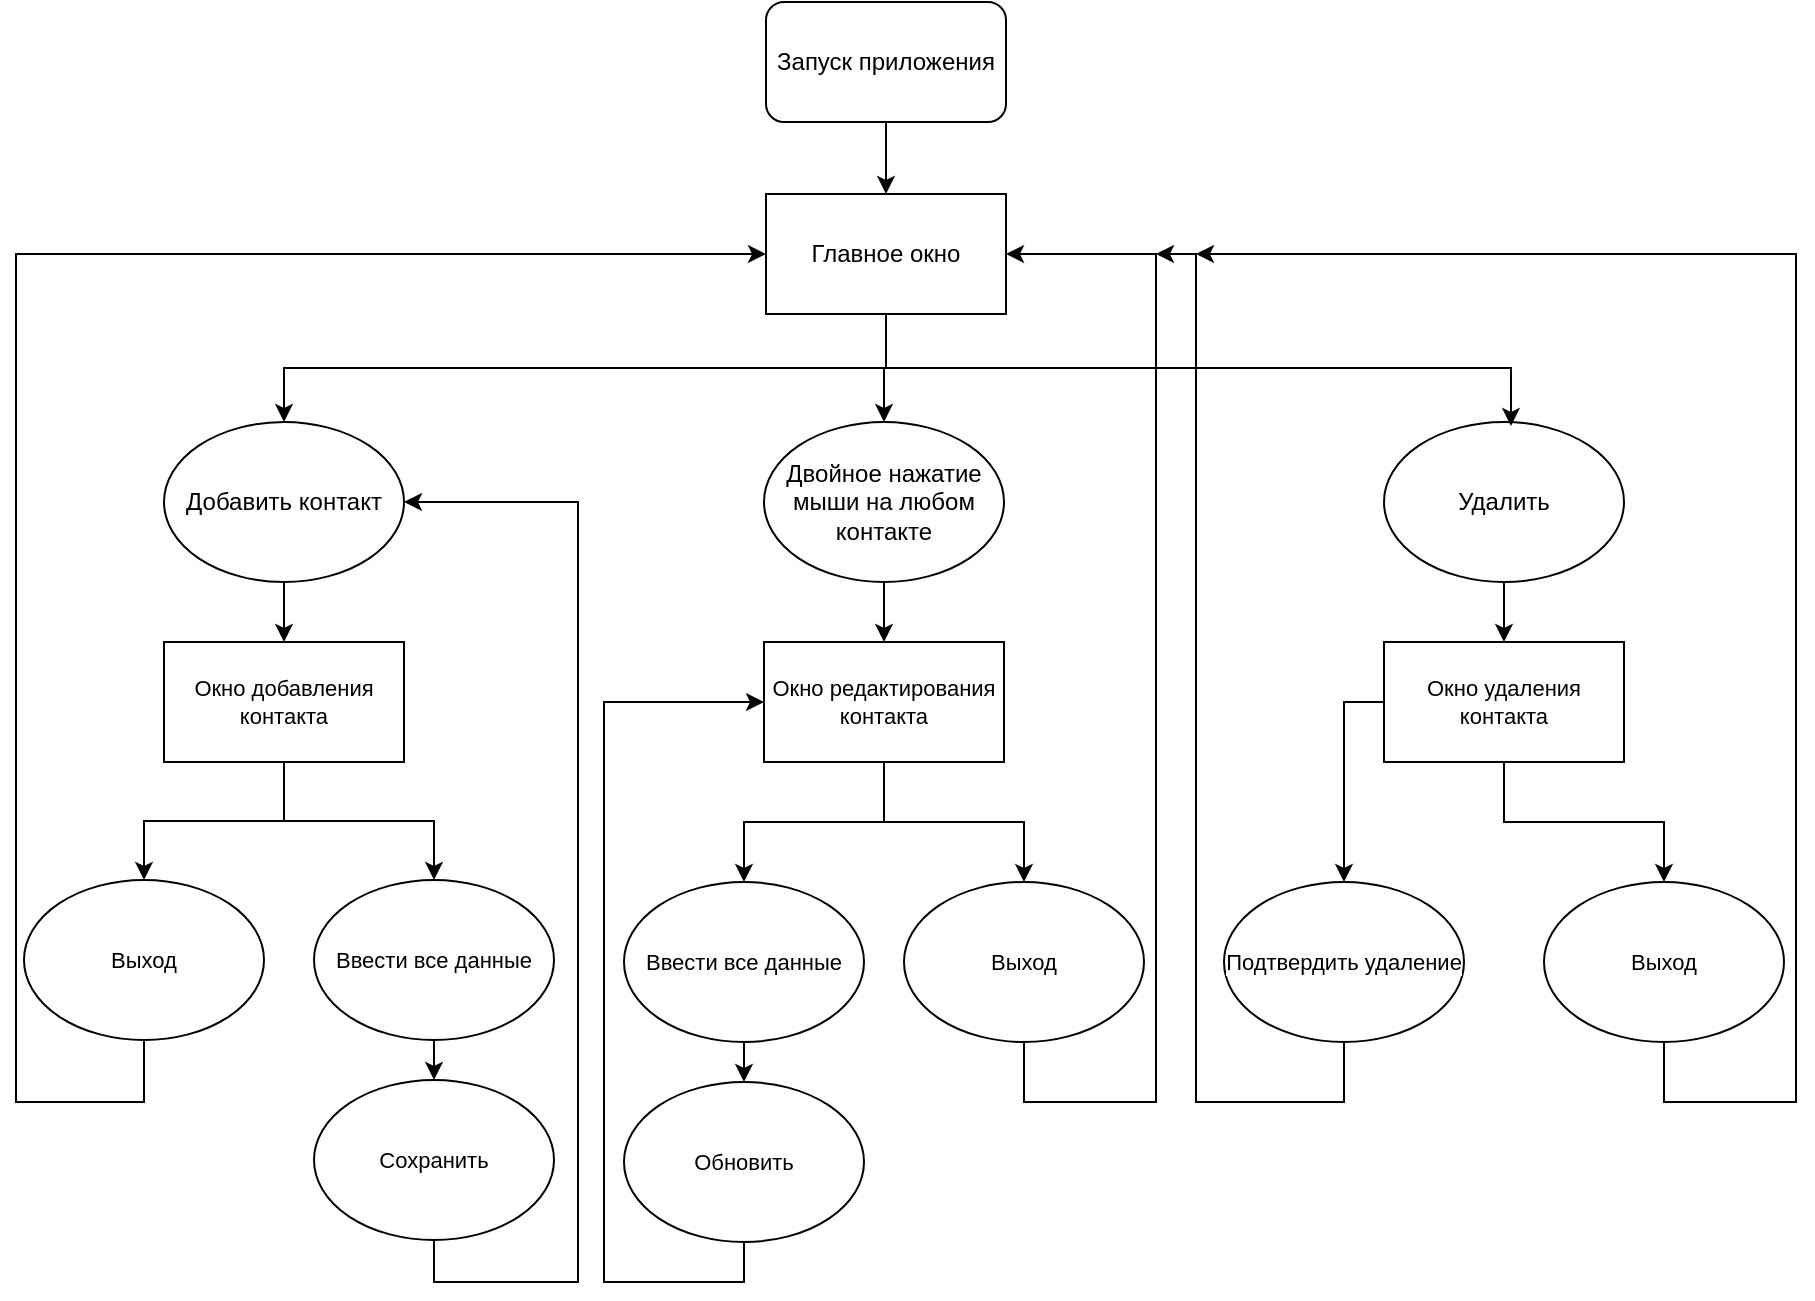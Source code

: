 <mxfile version="24.4.13" type="device">
  <diagram name="Page-1" id="sCw2YLnycdu_xZzZZn5m">
    <mxGraphModel dx="2215" dy="659" grid="1" gridSize="10" guides="1" tooltips="1" connect="1" arrows="1" fold="1" page="1" pageScale="1" pageWidth="850" pageHeight="1100" math="0" shadow="0">
      <root>
        <mxCell id="0" />
        <mxCell id="1" parent="0" />
        <mxCell id="ICeQLScM6oGGP_rGnlDz-7" style="edgeStyle=orthogonalEdgeStyle;rounded=0;orthogonalLoop=1;jettySize=auto;html=1;entryX=0.5;entryY=0;entryDx=0;entryDy=0;curved=1;" edge="1" parent="1" source="ICeQLScM6oGGP_rGnlDz-1" target="ICeQLScM6oGGP_rGnlDz-2">
          <mxGeometry relative="1" as="geometry" />
        </mxCell>
        <mxCell id="ICeQLScM6oGGP_rGnlDz-1" value="Запуск приложения" style="rounded=1;whiteSpace=wrap;html=1;" vertex="1" parent="1">
          <mxGeometry x="365" y="40" width="120" height="60" as="geometry" />
        </mxCell>
        <mxCell id="ICeQLScM6oGGP_rGnlDz-8" style="edgeStyle=orthogonalEdgeStyle;rounded=0;orthogonalLoop=1;jettySize=auto;html=1;entryX=0.5;entryY=0;entryDx=0;entryDy=0;strokeColor=default;align=center;verticalAlign=middle;fontFamily=Helvetica;fontSize=11;fontColor=default;labelBackgroundColor=default;endArrow=classic;exitX=0.5;exitY=1;exitDx=0;exitDy=0;" edge="1" parent="1" source="ICeQLScM6oGGP_rGnlDz-2" target="ICeQLScM6oGGP_rGnlDz-3">
          <mxGeometry relative="1" as="geometry" />
        </mxCell>
        <mxCell id="ICeQLScM6oGGP_rGnlDz-9" style="edgeStyle=orthogonalEdgeStyle;rounded=0;orthogonalLoop=1;jettySize=auto;html=1;entryX=0.5;entryY=0;entryDx=0;entryDy=0;strokeColor=default;align=center;verticalAlign=middle;fontFamily=Helvetica;fontSize=11;fontColor=default;labelBackgroundColor=default;endArrow=classic;" edge="1" parent="1" source="ICeQLScM6oGGP_rGnlDz-2" target="ICeQLScM6oGGP_rGnlDz-5">
          <mxGeometry relative="1" as="geometry" />
        </mxCell>
        <mxCell id="ICeQLScM6oGGP_rGnlDz-2" value="Главное окно" style="rounded=0;whiteSpace=wrap;html=1;" vertex="1" parent="1">
          <mxGeometry x="365" y="136" width="120" height="60" as="geometry" />
        </mxCell>
        <mxCell id="ICeQLScM6oGGP_rGnlDz-12" style="edgeStyle=orthogonalEdgeStyle;curved=1;rounded=0;orthogonalLoop=1;jettySize=auto;html=1;entryX=0.5;entryY=0;entryDx=0;entryDy=0;strokeColor=default;align=center;verticalAlign=middle;fontFamily=Helvetica;fontSize=11;fontColor=default;labelBackgroundColor=default;endArrow=classic;" edge="1" parent="1" source="ICeQLScM6oGGP_rGnlDz-3" target="ICeQLScM6oGGP_rGnlDz-11">
          <mxGeometry relative="1" as="geometry" />
        </mxCell>
        <mxCell id="ICeQLScM6oGGP_rGnlDz-3" value="Добавить контакт" style="ellipse;whiteSpace=wrap;html=1;" vertex="1" parent="1">
          <mxGeometry x="64" y="250" width="120" height="80" as="geometry" />
        </mxCell>
        <mxCell id="ICeQLScM6oGGP_rGnlDz-36" style="edgeStyle=orthogonalEdgeStyle;rounded=0;orthogonalLoop=1;jettySize=auto;html=1;strokeColor=default;align=center;verticalAlign=middle;fontFamily=Helvetica;fontSize=11;fontColor=default;labelBackgroundColor=default;endArrow=classic;" edge="1" parent="1" source="ICeQLScM6oGGP_rGnlDz-4" target="ICeQLScM6oGGP_rGnlDz-32">
          <mxGeometry relative="1" as="geometry" />
        </mxCell>
        <mxCell id="ICeQLScM6oGGP_rGnlDz-4" value="Удалить" style="ellipse;whiteSpace=wrap;html=1;" vertex="1" parent="1">
          <mxGeometry x="674" y="250" width="120" height="80" as="geometry" />
        </mxCell>
        <mxCell id="ICeQLScM6oGGP_rGnlDz-23" style="edgeStyle=orthogonalEdgeStyle;rounded=0;orthogonalLoop=1;jettySize=auto;html=1;entryX=0.5;entryY=0;entryDx=0;entryDy=0;strokeColor=default;align=center;verticalAlign=middle;fontFamily=Helvetica;fontSize=11;fontColor=default;labelBackgroundColor=default;endArrow=classic;" edge="1" parent="1" source="ICeQLScM6oGGP_rGnlDz-5" target="ICeQLScM6oGGP_rGnlDz-22">
          <mxGeometry relative="1" as="geometry" />
        </mxCell>
        <mxCell id="ICeQLScM6oGGP_rGnlDz-5" value="Двойное нажатие мыши на любом контакте" style="ellipse;whiteSpace=wrap;html=1;" vertex="1" parent="1">
          <mxGeometry x="364" y="250" width="120" height="80" as="geometry" />
        </mxCell>
        <mxCell id="ICeQLScM6oGGP_rGnlDz-10" style="edgeStyle=orthogonalEdgeStyle;rounded=0;orthogonalLoop=1;jettySize=auto;html=1;entryX=0.529;entryY=0.025;entryDx=0;entryDy=0;entryPerimeter=0;strokeColor=default;align=center;verticalAlign=middle;fontFamily=Helvetica;fontSize=11;fontColor=default;labelBackgroundColor=default;endArrow=classic;exitX=0.5;exitY=1;exitDx=0;exitDy=0;" edge="1" parent="1" source="ICeQLScM6oGGP_rGnlDz-2" target="ICeQLScM6oGGP_rGnlDz-4">
          <mxGeometry relative="1" as="geometry" />
        </mxCell>
        <mxCell id="ICeQLScM6oGGP_rGnlDz-16" style="edgeStyle=orthogonalEdgeStyle;rounded=0;orthogonalLoop=1;jettySize=auto;html=1;entryX=0.5;entryY=0;entryDx=0;entryDy=0;strokeColor=default;align=center;verticalAlign=middle;fontFamily=Helvetica;fontSize=11;fontColor=default;labelBackgroundColor=default;endArrow=classic;" edge="1" parent="1" source="ICeQLScM6oGGP_rGnlDz-11" target="ICeQLScM6oGGP_rGnlDz-14">
          <mxGeometry relative="1" as="geometry" />
        </mxCell>
        <mxCell id="ICeQLScM6oGGP_rGnlDz-17" style="edgeStyle=orthogonalEdgeStyle;rounded=0;orthogonalLoop=1;jettySize=auto;html=1;entryX=0.5;entryY=0;entryDx=0;entryDy=0;strokeColor=default;align=center;verticalAlign=middle;fontFamily=Helvetica;fontSize=11;fontColor=default;labelBackgroundColor=default;endArrow=classic;" edge="1" parent="1" source="ICeQLScM6oGGP_rGnlDz-11" target="ICeQLScM6oGGP_rGnlDz-13">
          <mxGeometry relative="1" as="geometry" />
        </mxCell>
        <mxCell id="ICeQLScM6oGGP_rGnlDz-11" value="Окно добавления контакта" style="rounded=0;whiteSpace=wrap;html=1;fontFamily=Helvetica;fontSize=11;fontColor=default;labelBackgroundColor=default;" vertex="1" parent="1">
          <mxGeometry x="64" y="360" width="120" height="60" as="geometry" />
        </mxCell>
        <mxCell id="ICeQLScM6oGGP_rGnlDz-18" style="edgeStyle=orthogonalEdgeStyle;curved=1;rounded=0;orthogonalLoop=1;jettySize=auto;html=1;strokeColor=default;align=center;verticalAlign=middle;fontFamily=Helvetica;fontSize=11;fontColor=default;labelBackgroundColor=default;endArrow=classic;" edge="1" parent="1" source="ICeQLScM6oGGP_rGnlDz-13" target="ICeQLScM6oGGP_rGnlDz-15">
          <mxGeometry relative="1" as="geometry" />
        </mxCell>
        <mxCell id="ICeQLScM6oGGP_rGnlDz-13" value="Ввести все данные" style="ellipse;whiteSpace=wrap;html=1;fontFamily=Helvetica;fontSize=11;fontColor=default;labelBackgroundColor=default;" vertex="1" parent="1">
          <mxGeometry x="139" y="479" width="120" height="80" as="geometry" />
        </mxCell>
        <mxCell id="ICeQLScM6oGGP_rGnlDz-41" style="edgeStyle=orthogonalEdgeStyle;rounded=0;orthogonalLoop=1;jettySize=auto;html=1;entryX=0;entryY=0.5;entryDx=0;entryDy=0;strokeColor=default;align=center;verticalAlign=middle;fontFamily=Helvetica;fontSize=11;fontColor=default;labelBackgroundColor=default;endArrow=classic;exitX=0.5;exitY=1;exitDx=0;exitDy=0;" edge="1" parent="1" source="ICeQLScM6oGGP_rGnlDz-14" target="ICeQLScM6oGGP_rGnlDz-2">
          <mxGeometry relative="1" as="geometry">
            <Array as="points">
              <mxPoint x="54" y="590" />
              <mxPoint x="-10" y="590" />
              <mxPoint x="-10" y="166" />
            </Array>
          </mxGeometry>
        </mxCell>
        <mxCell id="ICeQLScM6oGGP_rGnlDz-14" value="Выход" style="ellipse;whiteSpace=wrap;html=1;fontFamily=Helvetica;fontSize=11;fontColor=default;labelBackgroundColor=default;" vertex="1" parent="1">
          <mxGeometry x="-6" y="479" width="120" height="80" as="geometry" />
        </mxCell>
        <mxCell id="ICeQLScM6oGGP_rGnlDz-19" style="edgeStyle=orthogonalEdgeStyle;rounded=0;orthogonalLoop=1;jettySize=auto;html=1;entryX=1;entryY=0.5;entryDx=0;entryDy=0;strokeColor=default;align=center;verticalAlign=middle;fontFamily=Helvetica;fontSize=11;fontColor=default;labelBackgroundColor=default;endArrow=classic;exitX=0.5;exitY=1;exitDx=0;exitDy=0;" edge="1" parent="1" source="ICeQLScM6oGGP_rGnlDz-15" target="ICeQLScM6oGGP_rGnlDz-3">
          <mxGeometry relative="1" as="geometry">
            <Array as="points">
              <mxPoint x="199" y="680" />
              <mxPoint x="271" y="680" />
              <mxPoint x="271" y="290" />
            </Array>
          </mxGeometry>
        </mxCell>
        <mxCell id="ICeQLScM6oGGP_rGnlDz-15" value="Сохранить" style="ellipse;whiteSpace=wrap;html=1;fontFamily=Helvetica;fontSize=11;fontColor=default;labelBackgroundColor=default;" vertex="1" parent="1">
          <mxGeometry x="139" y="579" width="120" height="80" as="geometry" />
        </mxCell>
        <mxCell id="ICeQLScM6oGGP_rGnlDz-28" style="edgeStyle=orthogonalEdgeStyle;rounded=0;orthogonalLoop=1;jettySize=auto;html=1;strokeColor=default;align=center;verticalAlign=middle;fontFamily=Helvetica;fontSize=11;fontColor=default;labelBackgroundColor=default;endArrow=classic;" edge="1" parent="1" source="ICeQLScM6oGGP_rGnlDz-22" target="ICeQLScM6oGGP_rGnlDz-25">
          <mxGeometry relative="1" as="geometry" />
        </mxCell>
        <mxCell id="ICeQLScM6oGGP_rGnlDz-30" style="edgeStyle=orthogonalEdgeStyle;rounded=0;orthogonalLoop=1;jettySize=auto;html=1;entryX=0.5;entryY=0;entryDx=0;entryDy=0;strokeColor=default;align=center;verticalAlign=middle;fontFamily=Helvetica;fontSize=11;fontColor=default;labelBackgroundColor=default;endArrow=classic;" edge="1" parent="1" source="ICeQLScM6oGGP_rGnlDz-22" target="ICeQLScM6oGGP_rGnlDz-29">
          <mxGeometry relative="1" as="geometry" />
        </mxCell>
        <mxCell id="ICeQLScM6oGGP_rGnlDz-22" value="Окно редактирования контакта" style="rounded=0;whiteSpace=wrap;html=1;fontFamily=Helvetica;fontSize=11;fontColor=default;labelBackgroundColor=default;" vertex="1" parent="1">
          <mxGeometry x="364" y="360" width="120" height="60" as="geometry" />
        </mxCell>
        <mxCell id="ICeQLScM6oGGP_rGnlDz-24" style="edgeStyle=orthogonalEdgeStyle;curved=1;rounded=0;orthogonalLoop=1;jettySize=auto;html=1;strokeColor=default;align=center;verticalAlign=middle;fontFamily=Helvetica;fontSize=11;fontColor=default;labelBackgroundColor=default;endArrow=classic;" edge="1" parent="1" source="ICeQLScM6oGGP_rGnlDz-25" target="ICeQLScM6oGGP_rGnlDz-26">
          <mxGeometry relative="1" as="geometry" />
        </mxCell>
        <mxCell id="ICeQLScM6oGGP_rGnlDz-25" value="Ввести все данные" style="ellipse;whiteSpace=wrap;html=1;fontFamily=Helvetica;fontSize=11;fontColor=default;labelBackgroundColor=default;" vertex="1" parent="1">
          <mxGeometry x="294" y="480" width="120" height="80" as="geometry" />
        </mxCell>
        <mxCell id="ICeQLScM6oGGP_rGnlDz-27" style="edgeStyle=orthogonalEdgeStyle;rounded=0;orthogonalLoop=1;jettySize=auto;html=1;entryX=0;entryY=0.5;entryDx=0;entryDy=0;strokeColor=default;align=center;verticalAlign=middle;fontFamily=Helvetica;fontSize=11;fontColor=default;labelBackgroundColor=default;endArrow=classic;exitX=0.5;exitY=1;exitDx=0;exitDy=0;" edge="1" parent="1" source="ICeQLScM6oGGP_rGnlDz-26" target="ICeQLScM6oGGP_rGnlDz-22">
          <mxGeometry relative="1" as="geometry">
            <Array as="points">
              <mxPoint x="354" y="680" />
              <mxPoint x="284" y="680" />
              <mxPoint x="284" y="390" />
            </Array>
          </mxGeometry>
        </mxCell>
        <mxCell id="ICeQLScM6oGGP_rGnlDz-26" value="Обновить" style="ellipse;whiteSpace=wrap;html=1;fontFamily=Helvetica;fontSize=11;fontColor=default;labelBackgroundColor=default;" vertex="1" parent="1">
          <mxGeometry x="294" y="580" width="120" height="80" as="geometry" />
        </mxCell>
        <mxCell id="ICeQLScM6oGGP_rGnlDz-42" style="edgeStyle=orthogonalEdgeStyle;rounded=0;orthogonalLoop=1;jettySize=auto;html=1;entryX=1;entryY=0.5;entryDx=0;entryDy=0;strokeColor=default;align=center;verticalAlign=middle;fontFamily=Helvetica;fontSize=11;fontColor=default;labelBackgroundColor=default;endArrow=classic;exitX=0.5;exitY=1;exitDx=0;exitDy=0;" edge="1" parent="1" source="ICeQLScM6oGGP_rGnlDz-29" target="ICeQLScM6oGGP_rGnlDz-2">
          <mxGeometry relative="1" as="geometry">
            <Array as="points">
              <mxPoint x="494" y="590" />
              <mxPoint x="560" y="590" />
              <mxPoint x="560" y="166" />
            </Array>
          </mxGeometry>
        </mxCell>
        <mxCell id="ICeQLScM6oGGP_rGnlDz-29" value="Выход" style="ellipse;whiteSpace=wrap;html=1;fontFamily=Helvetica;fontSize=11;fontColor=default;labelBackgroundColor=default;" vertex="1" parent="1">
          <mxGeometry x="434" y="480" width="120" height="80" as="geometry" />
        </mxCell>
        <mxCell id="ICeQLScM6oGGP_rGnlDz-37" style="edgeStyle=orthogonalEdgeStyle;rounded=0;orthogonalLoop=1;jettySize=auto;html=1;entryX=0.5;entryY=0;entryDx=0;entryDy=0;strokeColor=default;align=center;verticalAlign=middle;fontFamily=Helvetica;fontSize=11;fontColor=default;labelBackgroundColor=default;endArrow=classic;" edge="1" parent="1" source="ICeQLScM6oGGP_rGnlDz-32">
          <mxGeometry relative="1" as="geometry">
            <mxPoint x="654" y="480" as="targetPoint" />
          </mxGeometry>
        </mxCell>
        <mxCell id="ICeQLScM6oGGP_rGnlDz-39" style="edgeStyle=orthogonalEdgeStyle;rounded=0;orthogonalLoop=1;jettySize=auto;html=1;entryX=0.5;entryY=0;entryDx=0;entryDy=0;strokeColor=default;align=center;verticalAlign=middle;fontFamily=Helvetica;fontSize=11;fontColor=default;labelBackgroundColor=default;endArrow=classic;" edge="1" parent="1" source="ICeQLScM6oGGP_rGnlDz-32" target="ICeQLScM6oGGP_rGnlDz-35">
          <mxGeometry relative="1" as="geometry" />
        </mxCell>
        <mxCell id="ICeQLScM6oGGP_rGnlDz-32" value="Окно удаления контакта" style="rounded=0;whiteSpace=wrap;html=1;fontFamily=Helvetica;fontSize=11;fontColor=default;labelBackgroundColor=default;" vertex="1" parent="1">
          <mxGeometry x="674" y="360" width="120" height="60" as="geometry" />
        </mxCell>
        <mxCell id="ICeQLScM6oGGP_rGnlDz-38" style="edgeStyle=orthogonalEdgeStyle;rounded=0;orthogonalLoop=1;jettySize=auto;html=1;strokeColor=default;align=center;verticalAlign=middle;fontFamily=Helvetica;fontSize=11;fontColor=default;labelBackgroundColor=default;endArrow=classic;exitX=0.5;exitY=1;exitDx=0;exitDy=0;" edge="1" parent="1">
          <mxGeometry relative="1" as="geometry">
            <mxPoint x="654" y="560" as="sourcePoint" />
            <mxPoint x="560" y="166" as="targetPoint" />
            <Array as="points">
              <mxPoint x="654" y="590" />
              <mxPoint x="580" y="590" />
              <mxPoint x="580" y="166" />
            </Array>
          </mxGeometry>
        </mxCell>
        <mxCell id="ICeQLScM6oGGP_rGnlDz-40" style="edgeStyle=orthogonalEdgeStyle;rounded=0;orthogonalLoop=1;jettySize=auto;html=1;strokeColor=default;align=center;verticalAlign=middle;fontFamily=Helvetica;fontSize=11;fontColor=default;labelBackgroundColor=default;endArrow=classic;exitX=0.5;exitY=1;exitDx=0;exitDy=0;" edge="1" parent="1" source="ICeQLScM6oGGP_rGnlDz-35">
          <mxGeometry relative="1" as="geometry">
            <mxPoint x="580" y="166" as="targetPoint" />
            <Array as="points">
              <mxPoint x="814" y="590" />
              <mxPoint x="880" y="590" />
              <mxPoint x="880" y="166" />
            </Array>
          </mxGeometry>
        </mxCell>
        <mxCell id="ICeQLScM6oGGP_rGnlDz-35" value="Выход" style="ellipse;whiteSpace=wrap;html=1;fontFamily=Helvetica;fontSize=11;fontColor=default;labelBackgroundColor=default;" vertex="1" parent="1">
          <mxGeometry x="754" y="480" width="120" height="80" as="geometry" />
        </mxCell>
        <mxCell id="ICeQLScM6oGGP_rGnlDz-43" value="Подтвердить удаление" style="ellipse;whiteSpace=wrap;html=1;fontFamily=Helvetica;fontSize=11;fontColor=default;labelBackgroundColor=default;" vertex="1" parent="1">
          <mxGeometry x="594" y="480" width="120" height="80" as="geometry" />
        </mxCell>
      </root>
    </mxGraphModel>
  </diagram>
</mxfile>
